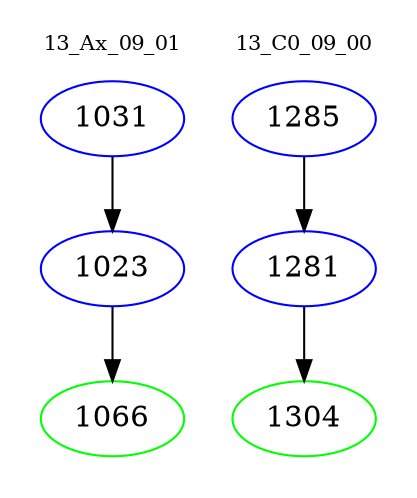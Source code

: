 digraph{
subgraph cluster_0 {
color = white
label = "13_Ax_09_01";
fontsize=10;
T0_1031 [label="1031", color="blue"]
T0_1031 -> T0_1023 [color="black"]
T0_1023 [label="1023", color="blue"]
T0_1023 -> T0_1066 [color="black"]
T0_1066 [label="1066", color="green"]
}
subgraph cluster_1 {
color = white
label = "13_C0_09_00";
fontsize=10;
T1_1285 [label="1285", color="blue"]
T1_1285 -> T1_1281 [color="black"]
T1_1281 [label="1281", color="blue"]
T1_1281 -> T1_1304 [color="black"]
T1_1304 [label="1304", color="green"]
}
}
